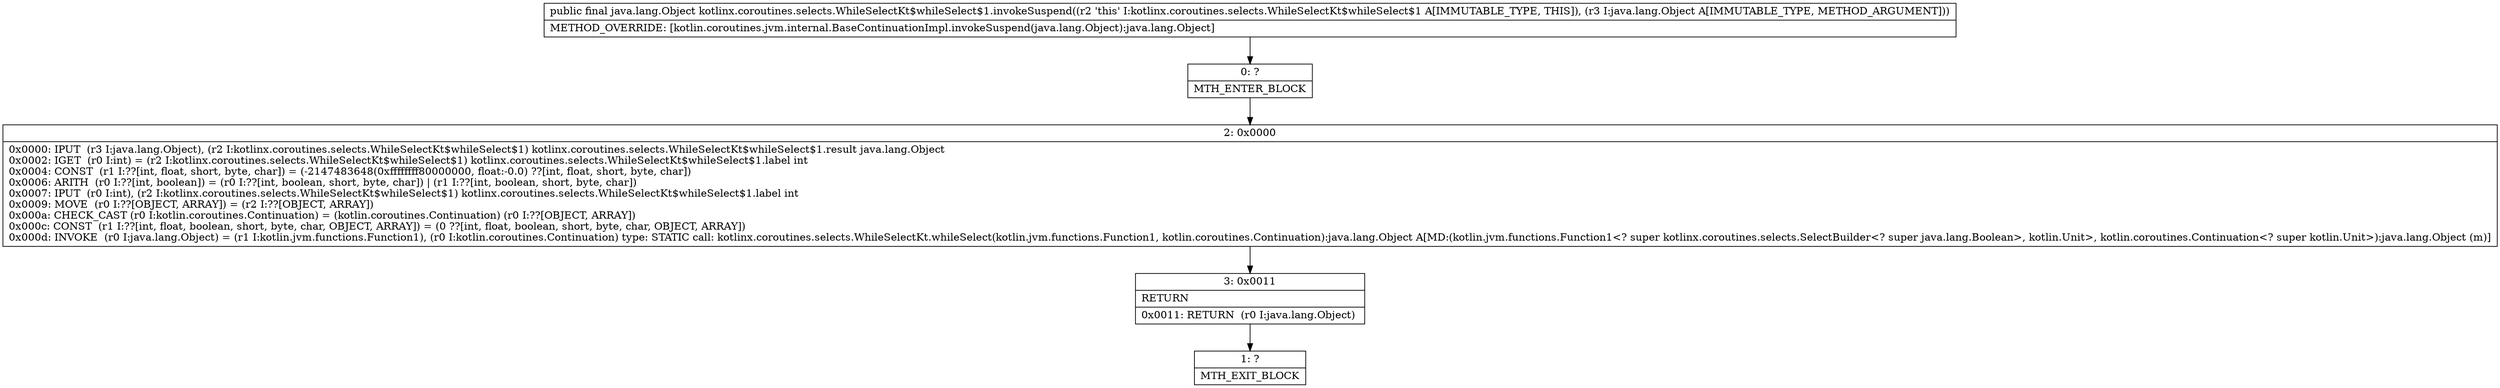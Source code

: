 digraph "CFG forkotlinx.coroutines.selects.WhileSelectKt$whileSelect$1.invokeSuspend(Ljava\/lang\/Object;)Ljava\/lang\/Object;" {
Node_0 [shape=record,label="{0\:\ ?|MTH_ENTER_BLOCK\l}"];
Node_2 [shape=record,label="{2\:\ 0x0000|0x0000: IPUT  (r3 I:java.lang.Object), (r2 I:kotlinx.coroutines.selects.WhileSelectKt$whileSelect$1) kotlinx.coroutines.selects.WhileSelectKt$whileSelect$1.result java.lang.Object \l0x0002: IGET  (r0 I:int) = (r2 I:kotlinx.coroutines.selects.WhileSelectKt$whileSelect$1) kotlinx.coroutines.selects.WhileSelectKt$whileSelect$1.label int \l0x0004: CONST  (r1 I:??[int, float, short, byte, char]) = (\-2147483648(0xffffffff80000000, float:\-0.0) ??[int, float, short, byte, char]) \l0x0006: ARITH  (r0 I:??[int, boolean]) = (r0 I:??[int, boolean, short, byte, char]) \| (r1 I:??[int, boolean, short, byte, char]) \l0x0007: IPUT  (r0 I:int), (r2 I:kotlinx.coroutines.selects.WhileSelectKt$whileSelect$1) kotlinx.coroutines.selects.WhileSelectKt$whileSelect$1.label int \l0x0009: MOVE  (r0 I:??[OBJECT, ARRAY]) = (r2 I:??[OBJECT, ARRAY]) \l0x000a: CHECK_CAST (r0 I:kotlin.coroutines.Continuation) = (kotlin.coroutines.Continuation) (r0 I:??[OBJECT, ARRAY]) \l0x000c: CONST  (r1 I:??[int, float, boolean, short, byte, char, OBJECT, ARRAY]) = (0 ??[int, float, boolean, short, byte, char, OBJECT, ARRAY]) \l0x000d: INVOKE  (r0 I:java.lang.Object) = (r1 I:kotlin.jvm.functions.Function1), (r0 I:kotlin.coroutines.Continuation) type: STATIC call: kotlinx.coroutines.selects.WhileSelectKt.whileSelect(kotlin.jvm.functions.Function1, kotlin.coroutines.Continuation):java.lang.Object A[MD:(kotlin.jvm.functions.Function1\<? super kotlinx.coroutines.selects.SelectBuilder\<? super java.lang.Boolean\>, kotlin.Unit\>, kotlin.coroutines.Continuation\<? super kotlin.Unit\>):java.lang.Object (m)]\l}"];
Node_3 [shape=record,label="{3\:\ 0x0011|RETURN\l|0x0011: RETURN  (r0 I:java.lang.Object) \l}"];
Node_1 [shape=record,label="{1\:\ ?|MTH_EXIT_BLOCK\l}"];
MethodNode[shape=record,label="{public final java.lang.Object kotlinx.coroutines.selects.WhileSelectKt$whileSelect$1.invokeSuspend((r2 'this' I:kotlinx.coroutines.selects.WhileSelectKt$whileSelect$1 A[IMMUTABLE_TYPE, THIS]), (r3 I:java.lang.Object A[IMMUTABLE_TYPE, METHOD_ARGUMENT]))  | METHOD_OVERRIDE: [kotlin.coroutines.jvm.internal.BaseContinuationImpl.invokeSuspend(java.lang.Object):java.lang.Object]\l}"];
MethodNode -> Node_0;Node_0 -> Node_2;
Node_2 -> Node_3;
Node_3 -> Node_1;
}


